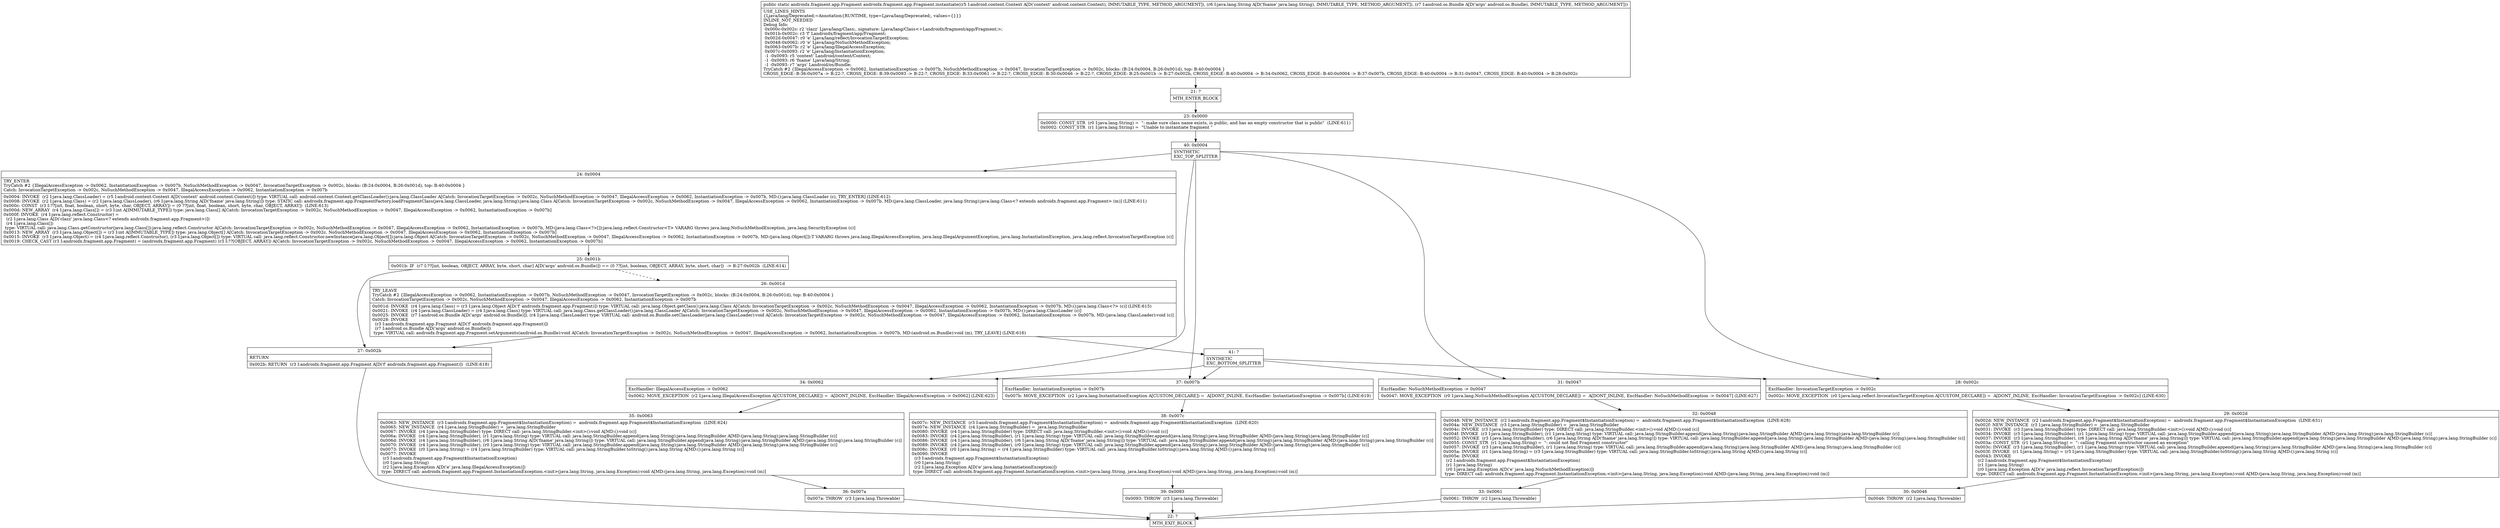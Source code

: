 digraph "CFG forandroidx.fragment.app.Fragment.instantiate(Landroid\/content\/Context;Ljava\/lang\/String;Landroid\/os\/Bundle;)Landroidx\/fragment\/app\/Fragment;" {
Node_21 [shape=record,label="{21\:\ ?|MTH_ENTER_BLOCK\l}"];
Node_23 [shape=record,label="{23\:\ 0x0000|0x0000: CONST_STR  (r0 I:java.lang.String) =  \": make sure class name exists, is public, and has an empty constructor that is public\"  (LINE:611)\l0x0002: CONST_STR  (r1 I:java.lang.String) =  \"Unable to instantiate fragment \" \l}"];
Node_40 [shape=record,label="{40\:\ 0x0004|SYNTHETIC\lEXC_TOP_SPLITTER\l}"];
Node_24 [shape=record,label="{24\:\ 0x0004|TRY_ENTER\lTryCatch #2 \{IllegalAccessException \-\> 0x0062, InstantiationException \-\> 0x007b, NoSuchMethodException \-\> 0x0047, InvocationTargetException \-\> 0x002c, blocks: (B:24:0x0004, B:26:0x001d), top: B:40:0x0004 \}\lCatch: InvocationTargetException \-\> 0x002c, NoSuchMethodException \-\> 0x0047, IllegalAccessException \-\> 0x0062, InstantiationException \-\> 0x007b\l|0x0004: INVOKE  (r2 I:java.lang.ClassLoader) = (r5 I:android.content.Context A[D('context' android.content.Context)]) type: VIRTUAL call: android.content.Context.getClassLoader():java.lang.ClassLoader A[Catch: InvocationTargetException \-\> 0x002c, NoSuchMethodException \-\> 0x0047, IllegalAccessException \-\> 0x0062, InstantiationException \-\> 0x007b, MD:():java.lang.ClassLoader (c), TRY_ENTER] (LINE:612)\l0x0008: INVOKE  (r2 I:java.lang.Class) = (r2 I:java.lang.ClassLoader), (r6 I:java.lang.String A[D('fname' java.lang.String)]) type: STATIC call: androidx.fragment.app.FragmentFactory.loadFragmentClass(java.lang.ClassLoader, java.lang.String):java.lang.Class A[Catch: InvocationTargetException \-\> 0x002c, NoSuchMethodException \-\> 0x0047, IllegalAccessException \-\> 0x0062, InstantiationException \-\> 0x007b, MD:(java.lang.ClassLoader, java.lang.String):java.lang.Class\<? extends androidx.fragment.app.Fragment\> (m)] (LINE:611)\l0x000c: CONST  (r3 I:??[int, float, boolean, short, byte, char, OBJECT, ARRAY]) = (0 ??[int, float, boolean, short, byte, char, OBJECT, ARRAY])  (LINE:613)\l0x000d: NEW_ARRAY  (r4 I:java.lang.Class[]) = (r3 I:int A[IMMUTABLE_TYPE]) type: java.lang.Class[] A[Catch: InvocationTargetException \-\> 0x002c, NoSuchMethodException \-\> 0x0047, IllegalAccessException \-\> 0x0062, InstantiationException \-\> 0x007b]\l0x000f: INVOKE  (r4 I:java.lang.reflect.Constructor) = \l  (r2 I:java.lang.Class A[D('clazz' java.lang.Class\<? extends androidx.fragment.app.Fragment\>)])\l  (r4 I:java.lang.Class[])\l type: VIRTUAL call: java.lang.Class.getConstructor(java.lang.Class[]):java.lang.reflect.Constructor A[Catch: InvocationTargetException \-\> 0x002c, NoSuchMethodException \-\> 0x0047, IllegalAccessException \-\> 0x0062, InstantiationException \-\> 0x007b, MD:(java.lang.Class\<?\>[]):java.lang.reflect.Constructor\<T\> VARARG throws java.lang.NoSuchMethodException, java.lang.SecurityException (c)]\l0x0013: NEW_ARRAY  (r3 I:java.lang.Object[]) = (r3 I:int A[IMMUTABLE_TYPE]) type: java.lang.Object[] A[Catch: InvocationTargetException \-\> 0x002c, NoSuchMethodException \-\> 0x0047, IllegalAccessException \-\> 0x0062, InstantiationException \-\> 0x007b]\l0x0015: INVOKE  (r3 I:java.lang.Object) = (r4 I:java.lang.reflect.Constructor), (r3 I:java.lang.Object[]) type: VIRTUAL call: java.lang.reflect.Constructor.newInstance(java.lang.Object[]):java.lang.Object A[Catch: InvocationTargetException \-\> 0x002c, NoSuchMethodException \-\> 0x0047, IllegalAccessException \-\> 0x0062, InstantiationException \-\> 0x007b, MD:(java.lang.Object[]):T VARARG throws java.lang.IllegalAccessException, java.lang.IllegalArgumentException, java.lang.InstantiationException, java.lang.reflect.InvocationTargetException (c)]\l0x0019: CHECK_CAST (r3 I:androidx.fragment.app.Fragment) = (androidx.fragment.app.Fragment) (r3 I:??[OBJECT, ARRAY]) A[Catch: InvocationTargetException \-\> 0x002c, NoSuchMethodException \-\> 0x0047, IllegalAccessException \-\> 0x0062, InstantiationException \-\> 0x007b]\l}"];
Node_25 [shape=record,label="{25\:\ 0x001b|0x001b: IF  (r7 I:??[int, boolean, OBJECT, ARRAY, byte, short, char] A[D('args' android.os.Bundle)]) == (0 ??[int, boolean, OBJECT, ARRAY, byte, short, char])  \-\> B:27:0x002b  (LINE:614)\l}"];
Node_26 [shape=record,label="{26\:\ 0x001d|TRY_LEAVE\lTryCatch #2 \{IllegalAccessException \-\> 0x0062, InstantiationException \-\> 0x007b, NoSuchMethodException \-\> 0x0047, InvocationTargetException \-\> 0x002c, blocks: (B:24:0x0004, B:26:0x001d), top: B:40:0x0004 \}\lCatch: InvocationTargetException \-\> 0x002c, NoSuchMethodException \-\> 0x0047, IllegalAccessException \-\> 0x0062, InstantiationException \-\> 0x007b\l|0x001d: INVOKE  (r4 I:java.lang.Class) = (r3 I:java.lang.Object A[D('f' androidx.fragment.app.Fragment)]) type: VIRTUAL call: java.lang.Object.getClass():java.lang.Class A[Catch: InvocationTargetException \-\> 0x002c, NoSuchMethodException \-\> 0x0047, IllegalAccessException \-\> 0x0062, InstantiationException \-\> 0x007b, MD:():java.lang.Class\<?\> (c)] (LINE:615)\l0x0021: INVOKE  (r4 I:java.lang.ClassLoader) = (r4 I:java.lang.Class) type: VIRTUAL call: java.lang.Class.getClassLoader():java.lang.ClassLoader A[Catch: InvocationTargetException \-\> 0x002c, NoSuchMethodException \-\> 0x0047, IllegalAccessException \-\> 0x0062, InstantiationException \-\> 0x007b, MD:():java.lang.ClassLoader (c)]\l0x0025: INVOKE  (r7 I:android.os.Bundle A[D('args' android.os.Bundle)]), (r4 I:java.lang.ClassLoader) type: VIRTUAL call: android.os.Bundle.setClassLoader(java.lang.ClassLoader):void A[Catch: InvocationTargetException \-\> 0x002c, NoSuchMethodException \-\> 0x0047, IllegalAccessException \-\> 0x0062, InstantiationException \-\> 0x007b, MD:(java.lang.ClassLoader):void (c)]\l0x0028: INVOKE  \l  (r3 I:androidx.fragment.app.Fragment A[D('f' androidx.fragment.app.Fragment)])\l  (r7 I:android.os.Bundle A[D('args' android.os.Bundle)])\l type: VIRTUAL call: androidx.fragment.app.Fragment.setArguments(android.os.Bundle):void A[Catch: InvocationTargetException \-\> 0x002c, NoSuchMethodException \-\> 0x0047, IllegalAccessException \-\> 0x0062, InstantiationException \-\> 0x007b, MD:(android.os.Bundle):void (m), TRY_LEAVE] (LINE:616)\l}"];
Node_41 [shape=record,label="{41\:\ ?|SYNTHETIC\lEXC_BOTTOM_SPLITTER\l}"];
Node_27 [shape=record,label="{27\:\ 0x002b|RETURN\l|0x002b: RETURN  (r3 I:androidx.fragment.app.Fragment A[D('f' androidx.fragment.app.Fragment)])  (LINE:618)\l}"];
Node_22 [shape=record,label="{22\:\ ?|MTH_EXIT_BLOCK\l}"];
Node_34 [shape=record,label="{34\:\ 0x0062|ExcHandler: IllegalAccessException \-\> 0x0062\l|0x0062: MOVE_EXCEPTION  (r2 I:java.lang.IllegalAccessException A[CUSTOM_DECLARE]) =  A[DONT_INLINE, ExcHandler: IllegalAccessException \-\> 0x0062] (LINE:623)\l}"];
Node_35 [shape=record,label="{35\:\ 0x0063|0x0063: NEW_INSTANCE  (r3 I:androidx.fragment.app.Fragment$InstantiationException) =  androidx.fragment.app.Fragment$InstantiationException  (LINE:624)\l0x0065: NEW_INSTANCE  (r4 I:java.lang.StringBuilder) =  java.lang.StringBuilder \l0x0067: INVOKE  (r4 I:java.lang.StringBuilder) type: DIRECT call: java.lang.StringBuilder.\<init\>():void A[MD:():void (c)]\l0x006a: INVOKE  (r4 I:java.lang.StringBuilder), (r1 I:java.lang.String) type: VIRTUAL call: java.lang.StringBuilder.append(java.lang.String):java.lang.StringBuilder A[MD:(java.lang.String):java.lang.StringBuilder (c)]\l0x006d: INVOKE  (r4 I:java.lang.StringBuilder), (r6 I:java.lang.String A[D('fname' java.lang.String)]) type: VIRTUAL call: java.lang.StringBuilder.append(java.lang.String):java.lang.StringBuilder A[MD:(java.lang.String):java.lang.StringBuilder (c)]\l0x0070: INVOKE  (r4 I:java.lang.StringBuilder), (r0 I:java.lang.String) type: VIRTUAL call: java.lang.StringBuilder.append(java.lang.String):java.lang.StringBuilder A[MD:(java.lang.String):java.lang.StringBuilder (c)]\l0x0073: INVOKE  (r0 I:java.lang.String) = (r4 I:java.lang.StringBuilder) type: VIRTUAL call: java.lang.StringBuilder.toString():java.lang.String A[MD:():java.lang.String (c)]\l0x0077: INVOKE  \l  (r3 I:androidx.fragment.app.Fragment$InstantiationException)\l  (r0 I:java.lang.String)\l  (r2 I:java.lang.Exception A[D('e' java.lang.IllegalAccessException)])\l type: DIRECT call: androidx.fragment.app.Fragment.InstantiationException.\<init\>(java.lang.String, java.lang.Exception):void A[MD:(java.lang.String, java.lang.Exception):void (m)]\l}"];
Node_36 [shape=record,label="{36\:\ 0x007a|0x007a: THROW  (r3 I:java.lang.Throwable) \l}"];
Node_37 [shape=record,label="{37\:\ 0x007b|ExcHandler: InstantiationException \-\> 0x007b\l|0x007b: MOVE_EXCEPTION  (r2 I:java.lang.InstantiationException A[CUSTOM_DECLARE]) =  A[DONT_INLINE, ExcHandler: InstantiationException \-\> 0x007b] (LINE:619)\l}"];
Node_38 [shape=record,label="{38\:\ 0x007c|0x007c: NEW_INSTANCE  (r3 I:androidx.fragment.app.Fragment$InstantiationException) =  androidx.fragment.app.Fragment$InstantiationException  (LINE:620)\l0x007e: NEW_INSTANCE  (r4 I:java.lang.StringBuilder) =  java.lang.StringBuilder \l0x0080: INVOKE  (r4 I:java.lang.StringBuilder) type: DIRECT call: java.lang.StringBuilder.\<init\>():void A[MD:():void (c)]\l0x0083: INVOKE  (r4 I:java.lang.StringBuilder), (r1 I:java.lang.String) type: VIRTUAL call: java.lang.StringBuilder.append(java.lang.String):java.lang.StringBuilder A[MD:(java.lang.String):java.lang.StringBuilder (c)]\l0x0086: INVOKE  (r4 I:java.lang.StringBuilder), (r6 I:java.lang.String A[D('fname' java.lang.String)]) type: VIRTUAL call: java.lang.StringBuilder.append(java.lang.String):java.lang.StringBuilder A[MD:(java.lang.String):java.lang.StringBuilder (c)]\l0x0089: INVOKE  (r4 I:java.lang.StringBuilder), (r0 I:java.lang.String) type: VIRTUAL call: java.lang.StringBuilder.append(java.lang.String):java.lang.StringBuilder A[MD:(java.lang.String):java.lang.StringBuilder (c)]\l0x008c: INVOKE  (r0 I:java.lang.String) = (r4 I:java.lang.StringBuilder) type: VIRTUAL call: java.lang.StringBuilder.toString():java.lang.String A[MD:():java.lang.String (c)]\l0x0090: INVOKE  \l  (r3 I:androidx.fragment.app.Fragment$InstantiationException)\l  (r0 I:java.lang.String)\l  (r2 I:java.lang.Exception A[D('e' java.lang.InstantiationException)])\l type: DIRECT call: androidx.fragment.app.Fragment.InstantiationException.\<init\>(java.lang.String, java.lang.Exception):void A[MD:(java.lang.String, java.lang.Exception):void (m)]\l}"];
Node_39 [shape=record,label="{39\:\ 0x0093|0x0093: THROW  (r3 I:java.lang.Throwable) \l}"];
Node_31 [shape=record,label="{31\:\ 0x0047|ExcHandler: NoSuchMethodException \-\> 0x0047\l|0x0047: MOVE_EXCEPTION  (r0 I:java.lang.NoSuchMethodException A[CUSTOM_DECLARE]) =  A[DONT_INLINE, ExcHandler: NoSuchMethodException \-\> 0x0047] (LINE:627)\l}"];
Node_32 [shape=record,label="{32\:\ 0x0048|0x0048: NEW_INSTANCE  (r2 I:androidx.fragment.app.Fragment$InstantiationException) =  androidx.fragment.app.Fragment$InstantiationException  (LINE:628)\l0x004a: NEW_INSTANCE  (r3 I:java.lang.StringBuilder) =  java.lang.StringBuilder \l0x004c: INVOKE  (r3 I:java.lang.StringBuilder) type: DIRECT call: java.lang.StringBuilder.\<init\>():void A[MD:():void (c)]\l0x004f: INVOKE  (r3 I:java.lang.StringBuilder), (r1 I:java.lang.String) type: VIRTUAL call: java.lang.StringBuilder.append(java.lang.String):java.lang.StringBuilder A[MD:(java.lang.String):java.lang.StringBuilder (c)]\l0x0052: INVOKE  (r3 I:java.lang.StringBuilder), (r6 I:java.lang.String A[D('fname' java.lang.String)]) type: VIRTUAL call: java.lang.StringBuilder.append(java.lang.String):java.lang.StringBuilder A[MD:(java.lang.String):java.lang.StringBuilder (c)]\l0x0055: CONST_STR  (r1 I:java.lang.String) =  \": could not find Fragment constructor\" \l0x0057: INVOKE  (r3 I:java.lang.StringBuilder), (r1 I:java.lang.String) type: VIRTUAL call: java.lang.StringBuilder.append(java.lang.String):java.lang.StringBuilder A[MD:(java.lang.String):java.lang.StringBuilder (c)]\l0x005a: INVOKE  (r1 I:java.lang.String) = (r3 I:java.lang.StringBuilder) type: VIRTUAL call: java.lang.StringBuilder.toString():java.lang.String A[MD:():java.lang.String (c)]\l0x005e: INVOKE  \l  (r2 I:androidx.fragment.app.Fragment$InstantiationException)\l  (r1 I:java.lang.String)\l  (r0 I:java.lang.Exception A[D('e' java.lang.NoSuchMethodException)])\l type: DIRECT call: androidx.fragment.app.Fragment.InstantiationException.\<init\>(java.lang.String, java.lang.Exception):void A[MD:(java.lang.String, java.lang.Exception):void (m)]\l}"];
Node_33 [shape=record,label="{33\:\ 0x0061|0x0061: THROW  (r2 I:java.lang.Throwable) \l}"];
Node_28 [shape=record,label="{28\:\ 0x002c|ExcHandler: InvocationTargetException \-\> 0x002c\l|0x002c: MOVE_EXCEPTION  (r0 I:java.lang.reflect.InvocationTargetException A[CUSTOM_DECLARE]) =  A[DONT_INLINE, ExcHandler: InvocationTargetException \-\> 0x002c] (LINE:630)\l}"];
Node_29 [shape=record,label="{29\:\ 0x002d|0x002d: NEW_INSTANCE  (r2 I:androidx.fragment.app.Fragment$InstantiationException) =  androidx.fragment.app.Fragment$InstantiationException  (LINE:631)\l0x002f: NEW_INSTANCE  (r3 I:java.lang.StringBuilder) =  java.lang.StringBuilder \l0x0031: INVOKE  (r3 I:java.lang.StringBuilder) type: DIRECT call: java.lang.StringBuilder.\<init\>():void A[MD:():void (c)]\l0x0034: INVOKE  (r3 I:java.lang.StringBuilder), (r1 I:java.lang.String) type: VIRTUAL call: java.lang.StringBuilder.append(java.lang.String):java.lang.StringBuilder A[MD:(java.lang.String):java.lang.StringBuilder (c)]\l0x0037: INVOKE  (r3 I:java.lang.StringBuilder), (r6 I:java.lang.String A[D('fname' java.lang.String)]) type: VIRTUAL call: java.lang.StringBuilder.append(java.lang.String):java.lang.StringBuilder A[MD:(java.lang.String):java.lang.StringBuilder (c)]\l0x003a: CONST_STR  (r1 I:java.lang.String) =  \": calling Fragment constructor caused an exception\" \l0x003c: INVOKE  (r3 I:java.lang.StringBuilder), (r1 I:java.lang.String) type: VIRTUAL call: java.lang.StringBuilder.append(java.lang.String):java.lang.StringBuilder A[MD:(java.lang.String):java.lang.StringBuilder (c)]\l0x003f: INVOKE  (r1 I:java.lang.String) = (r3 I:java.lang.StringBuilder) type: VIRTUAL call: java.lang.StringBuilder.toString():java.lang.String A[MD:():java.lang.String (c)]\l0x0043: INVOKE  \l  (r2 I:androidx.fragment.app.Fragment$InstantiationException)\l  (r1 I:java.lang.String)\l  (r0 I:java.lang.Exception A[D('e' java.lang.reflect.InvocationTargetException)])\l type: DIRECT call: androidx.fragment.app.Fragment.InstantiationException.\<init\>(java.lang.String, java.lang.Exception):void A[MD:(java.lang.String, java.lang.Exception):void (m)]\l}"];
Node_30 [shape=record,label="{30\:\ 0x0046|0x0046: THROW  (r2 I:java.lang.Throwable) \l}"];
MethodNode[shape=record,label="{public static androidx.fragment.app.Fragment androidx.fragment.app.Fragment.instantiate((r5 I:android.content.Context A[D('context' android.content.Context), IMMUTABLE_TYPE, METHOD_ARGUMENT]), (r6 I:java.lang.String A[D('fname' java.lang.String), IMMUTABLE_TYPE, METHOD_ARGUMENT]), (r7 I:android.os.Bundle A[D('args' android.os.Bundle), IMMUTABLE_TYPE, METHOD_ARGUMENT]))  | USE_LINES_HINTS\l\{Ljava\/lang\/Deprecated;=Annotation\{RUNTIME, type=Ljava\/lang\/Deprecated;, values=\{\}\}\}\lINLINE_NOT_NEEDED\lDebug Info:\l  0x000c\-0x002c: r2 'clazz' Ljava\/lang\/Class;, signature: Ljava\/lang\/Class\<+Landroidx\/fragment\/app\/Fragment;\>;\l  0x001b\-0x002c: r3 'f' Landroidx\/fragment\/app\/Fragment;\l  0x002d\-0x0047: r0 'e' Ljava\/lang\/reflect\/InvocationTargetException;\l  0x0048\-0x0062: r0 'e' Ljava\/lang\/NoSuchMethodException;\l  0x0063\-0x007b: r2 'e' Ljava\/lang\/IllegalAccessException;\l  0x007c\-0x0093: r2 'e' Ljava\/lang\/InstantiationException;\l  \-1 \-0x0093: r5 'context' Landroid\/content\/Context;\l  \-1 \-0x0093: r6 'fname' Ljava\/lang\/String;\l  \-1 \-0x0093: r7 'args' Landroid\/os\/Bundle;\lTryCatch #2 \{IllegalAccessException \-\> 0x0062, InstantiationException \-\> 0x007b, NoSuchMethodException \-\> 0x0047, InvocationTargetException \-\> 0x002c, blocks: (B:24:0x0004, B:26:0x001d), top: B:40:0x0004 \}\lCROSS_EDGE: B:36:0x007a \-\> B:22:?, CROSS_EDGE: B:39:0x0093 \-\> B:22:?, CROSS_EDGE: B:33:0x0061 \-\> B:22:?, CROSS_EDGE: B:30:0x0046 \-\> B:22:?, CROSS_EDGE: B:25:0x001b \-\> B:27:0x002b, CROSS_EDGE: B:40:0x0004 \-\> B:34:0x0062, CROSS_EDGE: B:40:0x0004 \-\> B:37:0x007b, CROSS_EDGE: B:40:0x0004 \-\> B:31:0x0047, CROSS_EDGE: B:40:0x0004 \-\> B:28:0x002c\l}"];
MethodNode -> Node_21;Node_21 -> Node_23;
Node_23 -> Node_40;
Node_40 -> Node_24;
Node_40 -> Node_34;
Node_40 -> Node_37;
Node_40 -> Node_31;
Node_40 -> Node_28;
Node_24 -> Node_25;
Node_25 -> Node_26[style=dashed];
Node_25 -> Node_27;
Node_26 -> Node_27;
Node_26 -> Node_41;
Node_41 -> Node_34;
Node_41 -> Node_37;
Node_41 -> Node_31;
Node_41 -> Node_28;
Node_27 -> Node_22;
Node_34 -> Node_35;
Node_35 -> Node_36;
Node_36 -> Node_22;
Node_37 -> Node_38;
Node_38 -> Node_39;
Node_39 -> Node_22;
Node_31 -> Node_32;
Node_32 -> Node_33;
Node_33 -> Node_22;
Node_28 -> Node_29;
Node_29 -> Node_30;
Node_30 -> Node_22;
}

